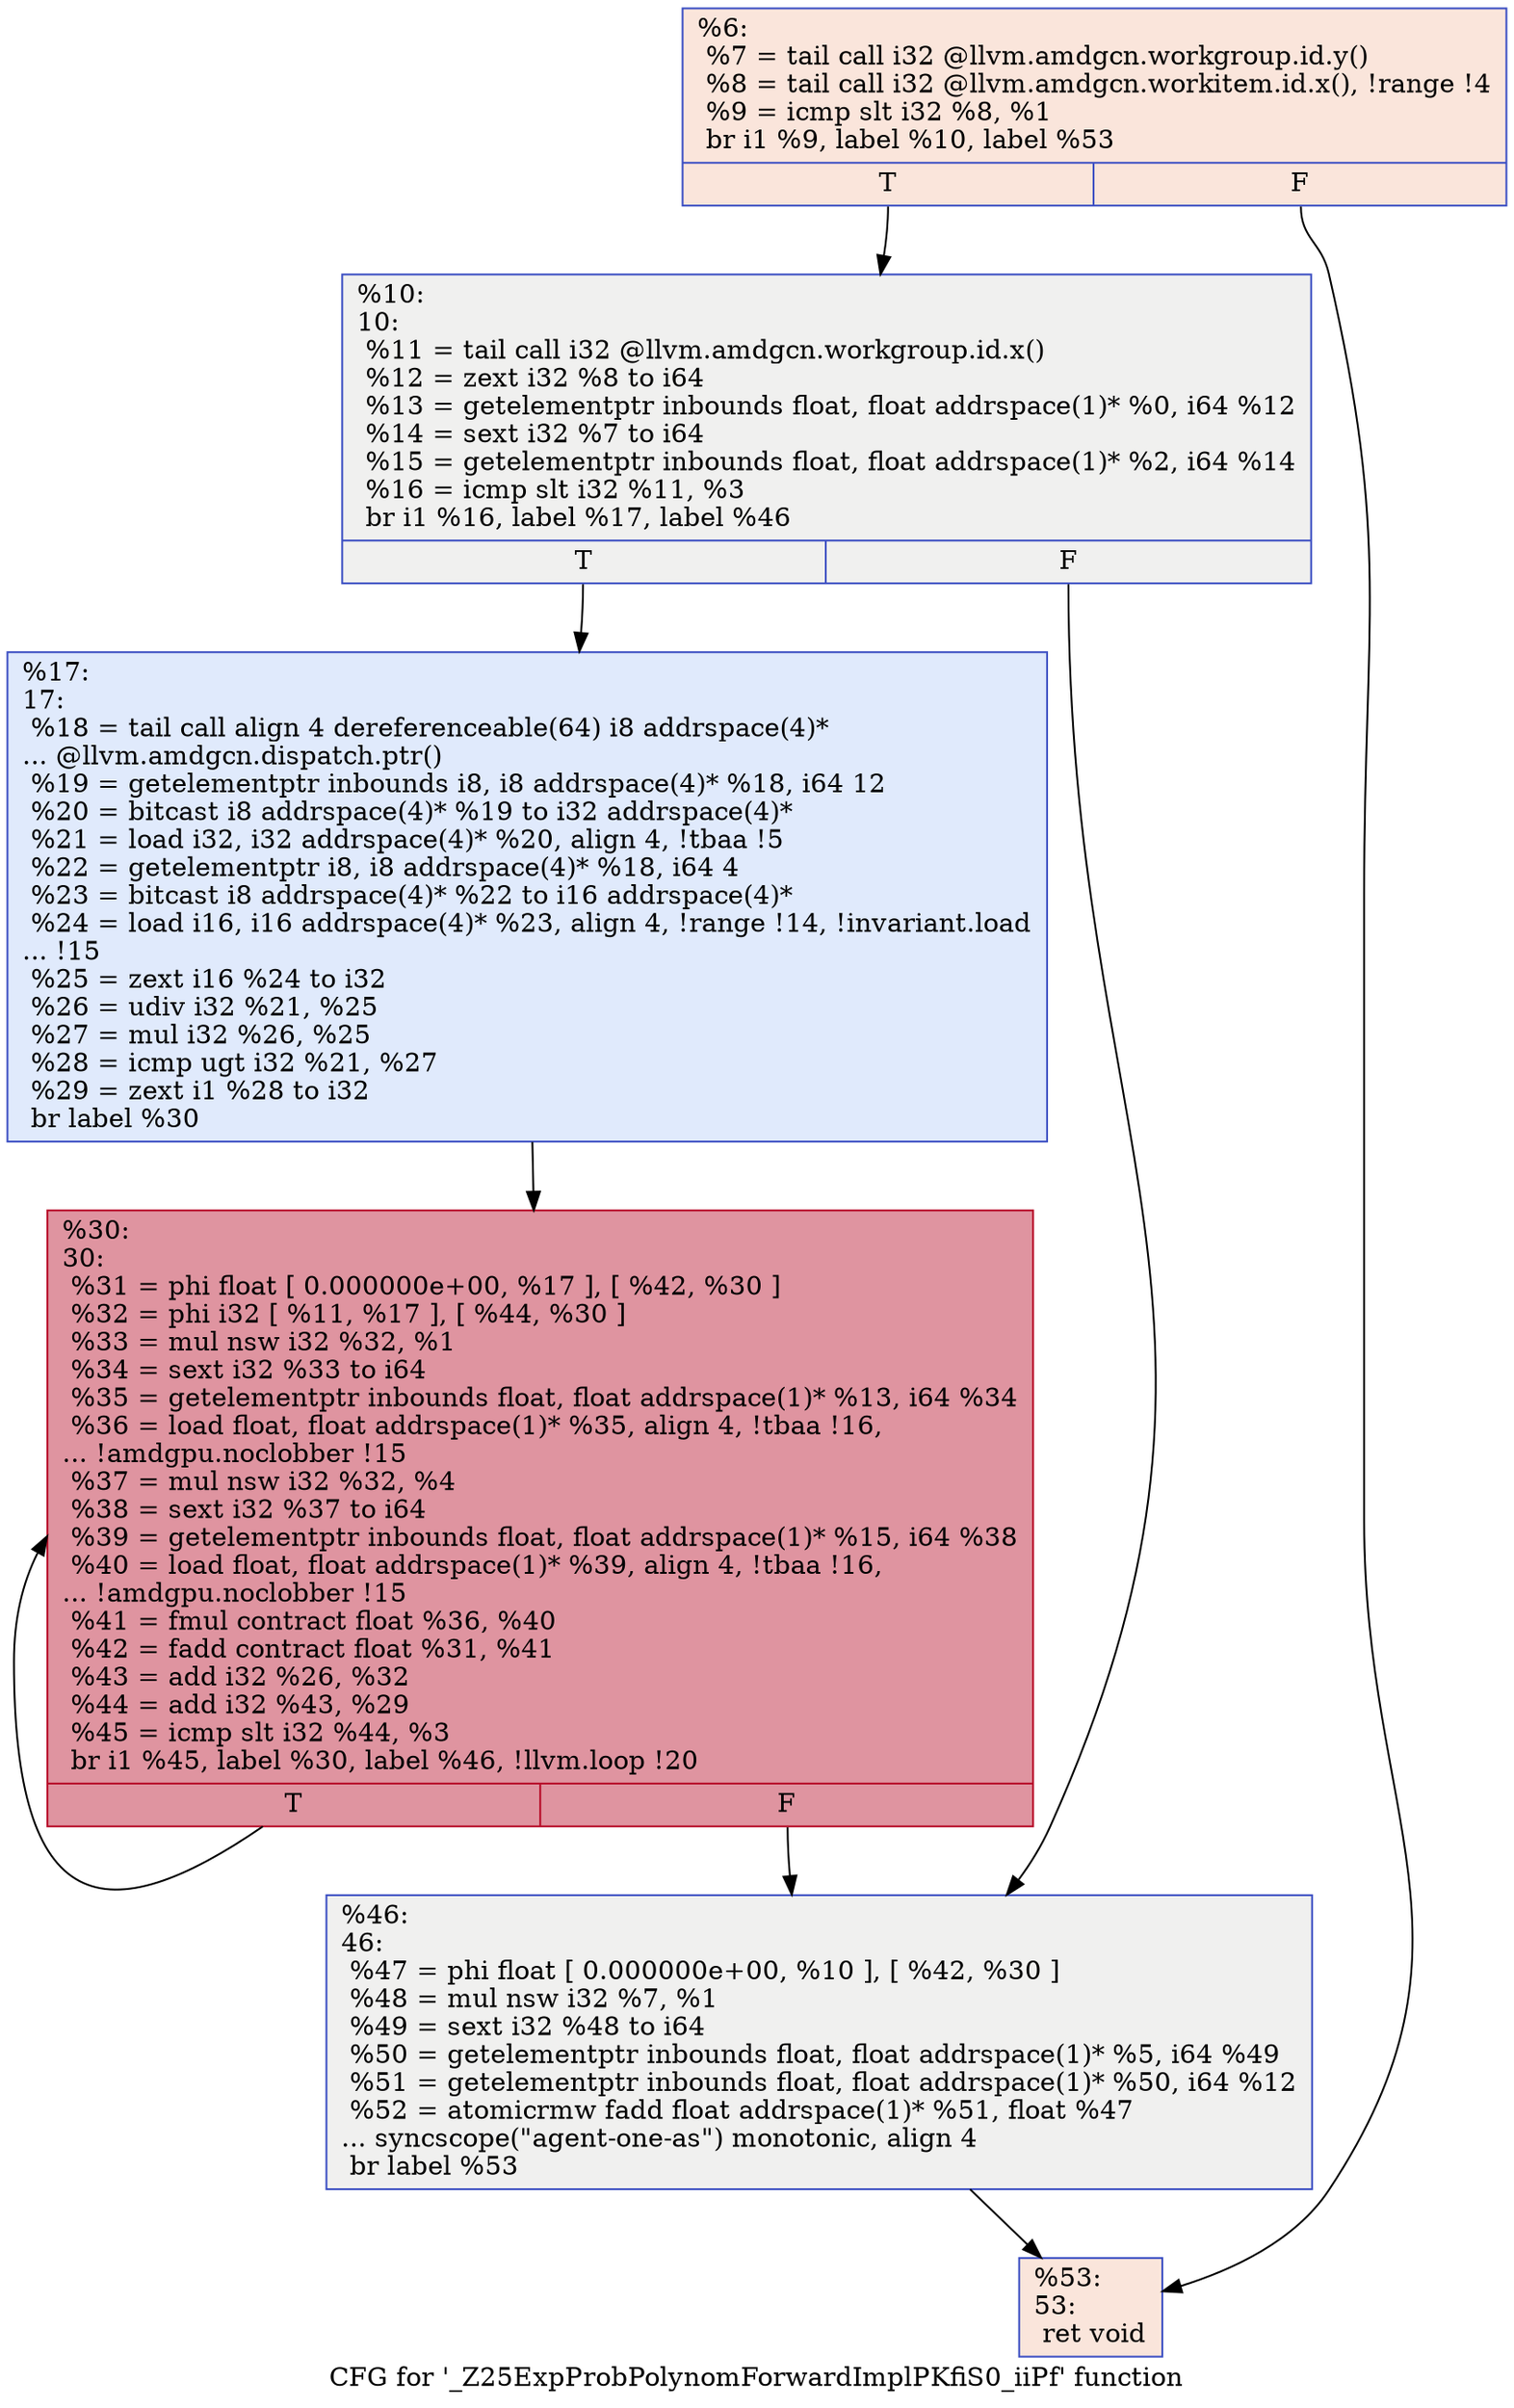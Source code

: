 digraph "CFG for '_Z25ExpProbPolynomForwardImplPKfiS0_iiPf' function" {
	label="CFG for '_Z25ExpProbPolynomForwardImplPKfiS0_iiPf' function";

	Node0x5557960 [shape=record,color="#3d50c3ff", style=filled, fillcolor="#f4c5ad70",label="{%6:\l  %7 = tail call i32 @llvm.amdgcn.workgroup.id.y()\l  %8 = tail call i32 @llvm.amdgcn.workitem.id.x(), !range !4\l  %9 = icmp slt i32 %8, %1\l  br i1 %9, label %10, label %53\l|{<s0>T|<s1>F}}"];
	Node0x5557960:s0 -> Node0x5555390;
	Node0x5557960:s1 -> Node0x5558a70;
	Node0x5555390 [shape=record,color="#3d50c3ff", style=filled, fillcolor="#dedcdb70",label="{%10:\l10:                                               \l  %11 = tail call i32 @llvm.amdgcn.workgroup.id.x()\l  %12 = zext i32 %8 to i64\l  %13 = getelementptr inbounds float, float addrspace(1)* %0, i64 %12\l  %14 = sext i32 %7 to i64\l  %15 = getelementptr inbounds float, float addrspace(1)* %2, i64 %14\l  %16 = icmp slt i32 %11, %3\l  br i1 %16, label %17, label %46\l|{<s0>T|<s1>F}}"];
	Node0x5555390:s0 -> Node0x5558910;
	Node0x5555390:s1 -> Node0x5559110;
	Node0x5558910 [shape=record,color="#3d50c3ff", style=filled, fillcolor="#b9d0f970",label="{%17:\l17:                                               \l  %18 = tail call align 4 dereferenceable(64) i8 addrspace(4)*\l... @llvm.amdgcn.dispatch.ptr()\l  %19 = getelementptr inbounds i8, i8 addrspace(4)* %18, i64 12\l  %20 = bitcast i8 addrspace(4)* %19 to i32 addrspace(4)*\l  %21 = load i32, i32 addrspace(4)* %20, align 4, !tbaa !5\l  %22 = getelementptr i8, i8 addrspace(4)* %18, i64 4\l  %23 = bitcast i8 addrspace(4)* %22 to i16 addrspace(4)*\l  %24 = load i16, i16 addrspace(4)* %23, align 4, !range !14, !invariant.load\l... !15\l  %25 = zext i16 %24 to i32\l  %26 = udiv i32 %21, %25\l  %27 = mul i32 %26, %25\l  %28 = icmp ugt i32 %21, %27\l  %29 = zext i1 %28 to i32\l  br label %30\l}"];
	Node0x5558910 -> Node0x555a4e0;
	Node0x555a4e0 [shape=record,color="#b70d28ff", style=filled, fillcolor="#b70d2870",label="{%30:\l30:                                               \l  %31 = phi float [ 0.000000e+00, %17 ], [ %42, %30 ]\l  %32 = phi i32 [ %11, %17 ], [ %44, %30 ]\l  %33 = mul nsw i32 %32, %1\l  %34 = sext i32 %33 to i64\l  %35 = getelementptr inbounds float, float addrspace(1)* %13, i64 %34\l  %36 = load float, float addrspace(1)* %35, align 4, !tbaa !16,\l... !amdgpu.noclobber !15\l  %37 = mul nsw i32 %32, %4\l  %38 = sext i32 %37 to i64\l  %39 = getelementptr inbounds float, float addrspace(1)* %15, i64 %38\l  %40 = load float, float addrspace(1)* %39, align 4, !tbaa !16,\l... !amdgpu.noclobber !15\l  %41 = fmul contract float %36, %40\l  %42 = fadd contract float %31, %41\l  %43 = add i32 %26, %32\l  %44 = add i32 %43, %29\l  %45 = icmp slt i32 %44, %3\l  br i1 %45, label %30, label %46, !llvm.loop !20\l|{<s0>T|<s1>F}}"];
	Node0x555a4e0:s0 -> Node0x555a4e0;
	Node0x555a4e0:s1 -> Node0x5559110;
	Node0x5559110 [shape=record,color="#3d50c3ff", style=filled, fillcolor="#dedcdb70",label="{%46:\l46:                                               \l  %47 = phi float [ 0.000000e+00, %10 ], [ %42, %30 ]\l  %48 = mul nsw i32 %7, %1\l  %49 = sext i32 %48 to i64\l  %50 = getelementptr inbounds float, float addrspace(1)* %5, i64 %49\l  %51 = getelementptr inbounds float, float addrspace(1)* %50, i64 %12\l  %52 = atomicrmw fadd float addrspace(1)* %51, float %47\l... syncscope(\"agent-one-as\") monotonic, align 4\l  br label %53\l}"];
	Node0x5559110 -> Node0x5558a70;
	Node0x5558a70 [shape=record,color="#3d50c3ff", style=filled, fillcolor="#f4c5ad70",label="{%53:\l53:                                               \l  ret void\l}"];
}
